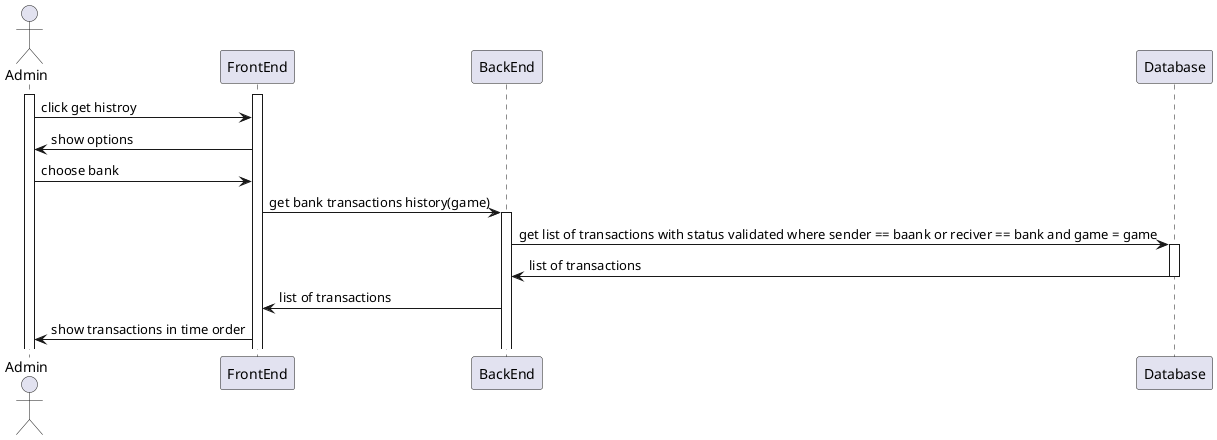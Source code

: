 @startuml "see transaction history of bank"

actor Admin

Activate Admin
Activate FrontEnd

Admin -> FrontEnd : click get histroy
FrontEnd -> Admin : show options
Admin -> FrontEnd : choose bank
FrontEnd -> BackEnd : get bank transactions history(game)
Activate BackEnd

BackEnd -> Database : get list of transactions with status validated where sender == baank or reciver == bank and game = game
Activate Database

Database -> BackEnd : list of transactions
deactivate Database

BackEnd -> FrontEnd : list of transactions


FrontEnd -> Admin : show transactions in time order

@enduml
